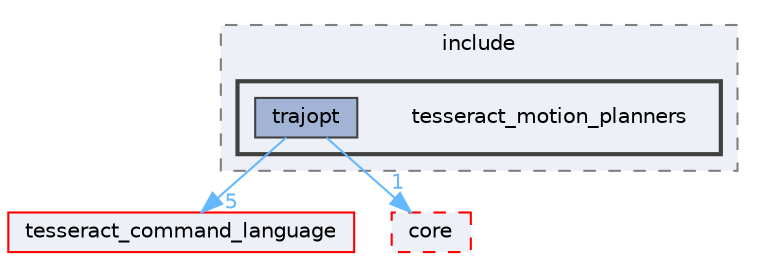 digraph "tesseract_motion_planners/trajopt/include/tesseract_motion_planners"
{
 // LATEX_PDF_SIZE
  bgcolor="transparent";
  edge [fontname=Helvetica,fontsize=10,labelfontname=Helvetica,labelfontsize=10];
  node [fontname=Helvetica,fontsize=10,shape=box,height=0.2,width=0.4];
  compound=true
  subgraph clusterdir_69518f7ef736443110ee2b2a50b977af {
    graph [ bgcolor="#edf0f7", pencolor="grey50", label="include", fontname=Helvetica,fontsize=10 style="filled,dashed", URL="dir_69518f7ef736443110ee2b2a50b977af.html",tooltip=""]
  subgraph clusterdir_a9b1b2e751a402207c51606e59650114 {
    graph [ bgcolor="#edf0f7", pencolor="grey25", label="", fontname=Helvetica,fontsize=10 style="filled,bold", URL="dir_a9b1b2e751a402207c51606e59650114.html",tooltip=""]
    dir_a9b1b2e751a402207c51606e59650114 [shape=plaintext, label="tesseract_motion_planners"];
  dir_5288cdce6f1ee8a8911f1213e9481f6a [label="trajopt", fillcolor="#a2b4d6", color="grey25", style="filled", URL="dir_5288cdce6f1ee8a8911f1213e9481f6a.html",tooltip=""];
  }
  }
  dir_fa47c2fa9b13a12fc195f1b83854b816 [label="tesseract_command_language", fillcolor="#edf0f7", color="red", style="filled", URL="dir_fa47c2fa9b13a12fc195f1b83854b816.html",tooltip=""];
  dir_ba42fb948e9041f2f8c5ac347b7f6bb7 [label="core", fillcolor="#edf0f7", color="red", style="filled,dashed", URL="dir_ba42fb948e9041f2f8c5ac347b7f6bb7.html",tooltip=""];
  dir_5288cdce6f1ee8a8911f1213e9481f6a->dir_ba42fb948e9041f2f8c5ac347b7f6bb7 [headlabel="1", labeldistance=1.5 headhref="dir_000085_000000.html" color="steelblue1" fontcolor="steelblue1"];
  dir_5288cdce6f1ee8a8911f1213e9481f6a->dir_fa47c2fa9b13a12fc195f1b83854b816 [headlabel="5", labeldistance=1.5 headhref="dir_000085_000060.html" color="steelblue1" fontcolor="steelblue1"];
}
